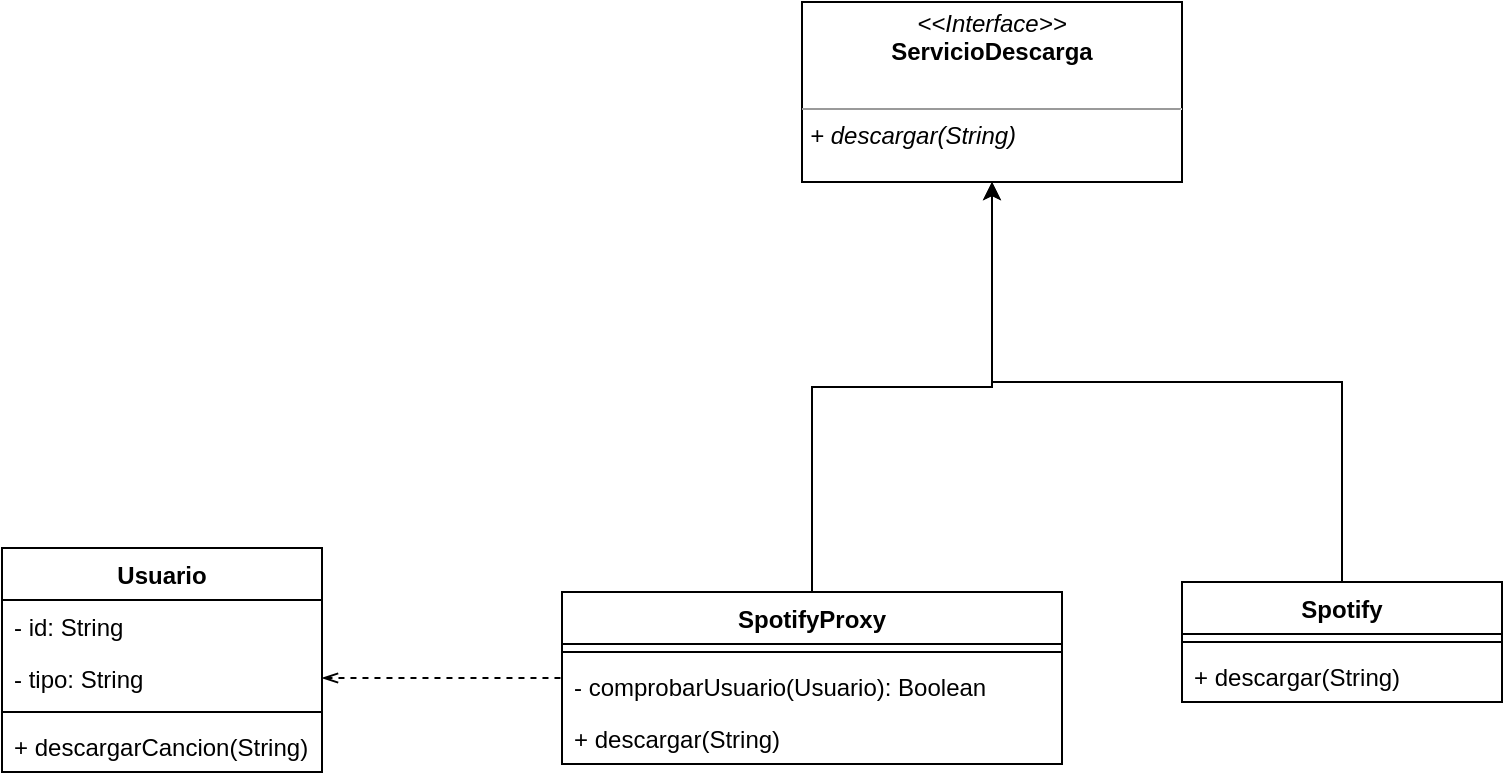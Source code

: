 <mxfile version="14.5.1" type="device"><diagram id="C5RBs43oDa-KdzZeNtuy" name="Page-1"><mxGraphModel dx="1913" dy="806" grid="1" gridSize="10" guides="1" tooltips="1" connect="1" arrows="1" fold="1" page="1" pageScale="1" pageWidth="827" pageHeight="1169" math="0" shadow="0"><root><mxCell id="WIyWlLk6GJQsqaUBKTNV-0"/><mxCell id="WIyWlLk6GJQsqaUBKTNV-1" parent="WIyWlLk6GJQsqaUBKTNV-0"/><mxCell id="yeEVmeMRfYWWTR4oHrcd-26" style="edgeStyle=orthogonalEdgeStyle;rounded=0;orthogonalLoop=1;jettySize=auto;html=1;" edge="1" parent="WIyWlLk6GJQsqaUBKTNV-1" source="yeEVmeMRfYWWTR4oHrcd-4" target="yeEVmeMRfYWWTR4oHrcd-20"><mxGeometry relative="1" as="geometry"/></mxCell><mxCell id="yeEVmeMRfYWWTR4oHrcd-4" value="Spotify" style="swimlane;fontStyle=1;align=center;verticalAlign=top;childLayout=stackLayout;horizontal=1;startSize=26;horizontalStack=0;resizeParent=1;resizeParentMax=0;resizeLast=0;collapsible=1;marginBottom=0;" vertex="1" parent="WIyWlLk6GJQsqaUBKTNV-1"><mxGeometry x="560" y="520" width="160" height="60" as="geometry"/></mxCell><mxCell id="yeEVmeMRfYWWTR4oHrcd-6" value="" style="line;strokeWidth=1;fillColor=none;align=left;verticalAlign=middle;spacingTop=-1;spacingLeft=3;spacingRight=3;rotatable=0;labelPosition=right;points=[];portConstraint=eastwest;" vertex="1" parent="yeEVmeMRfYWWTR4oHrcd-4"><mxGeometry y="26" width="160" height="8" as="geometry"/></mxCell><mxCell id="yeEVmeMRfYWWTR4oHrcd-7" value="+ descargar(String)" style="text;strokeColor=none;fillColor=none;align=left;verticalAlign=top;spacingLeft=4;spacingRight=4;overflow=hidden;rotatable=0;points=[[0,0.5],[1,0.5]];portConstraint=eastwest;" vertex="1" parent="yeEVmeMRfYWWTR4oHrcd-4"><mxGeometry y="34" width="160" height="26" as="geometry"/></mxCell><mxCell id="yeEVmeMRfYWWTR4oHrcd-25" style="edgeStyle=orthogonalEdgeStyle;rounded=0;orthogonalLoop=1;jettySize=auto;html=1;" edge="1" parent="WIyWlLk6GJQsqaUBKTNV-1" source="yeEVmeMRfYWWTR4oHrcd-8" target="yeEVmeMRfYWWTR4oHrcd-20"><mxGeometry relative="1" as="geometry"/></mxCell><mxCell id="yeEVmeMRfYWWTR4oHrcd-8" value="SpotifyProxy" style="swimlane;fontStyle=1;align=center;verticalAlign=top;childLayout=stackLayout;horizontal=1;startSize=26;horizontalStack=0;resizeParent=1;resizeParentMax=0;resizeLast=0;collapsible=1;marginBottom=0;" vertex="1" parent="WIyWlLk6GJQsqaUBKTNV-1"><mxGeometry x="250" y="525" width="250" height="86" as="geometry"/></mxCell><mxCell id="yeEVmeMRfYWWTR4oHrcd-10" value="" style="line;strokeWidth=1;fillColor=none;align=left;verticalAlign=middle;spacingTop=-1;spacingLeft=3;spacingRight=3;rotatable=0;labelPosition=right;points=[];portConstraint=eastwest;" vertex="1" parent="yeEVmeMRfYWWTR4oHrcd-8"><mxGeometry y="26" width="250" height="8" as="geometry"/></mxCell><mxCell id="yeEVmeMRfYWWTR4oHrcd-31" value="- comprobarUsuario(Usuario): Boolean" style="text;strokeColor=none;fillColor=none;align=left;verticalAlign=top;spacingLeft=4;spacingRight=4;overflow=hidden;rotatable=0;points=[[0,0.5],[1,0.5]];portConstraint=eastwest;" vertex="1" parent="yeEVmeMRfYWWTR4oHrcd-8"><mxGeometry y="34" width="250" height="26" as="geometry"/></mxCell><mxCell id="yeEVmeMRfYWWTR4oHrcd-11" value="+ descargar(String)" style="text;strokeColor=none;fillColor=none;align=left;verticalAlign=top;spacingLeft=4;spacingRight=4;overflow=hidden;rotatable=0;points=[[0,0.5],[1,0.5]];portConstraint=eastwest;" vertex="1" parent="yeEVmeMRfYWWTR4oHrcd-8"><mxGeometry y="60" width="250" height="26" as="geometry"/></mxCell><mxCell id="yeEVmeMRfYWWTR4oHrcd-20" value="&lt;p style=&quot;margin: 0px ; margin-top: 4px ; text-align: center&quot;&gt;&lt;i&gt;&amp;lt;&amp;lt;Interface&amp;gt;&amp;gt;&lt;/i&gt;&lt;br&gt;&lt;b&gt;ServicioDescarga&lt;/b&gt;&lt;/p&gt;&lt;br&gt;&lt;hr size=&quot;1&quot;&gt;&lt;p style=&quot;margin: 0px ; margin-left: 4px&quot;&gt;&lt;i&gt;+ descargar(String)&lt;/i&gt;&lt;br&gt;&lt;/p&gt;" style="verticalAlign=top;align=left;overflow=fill;fontSize=12;fontFamily=Helvetica;html=1;" vertex="1" parent="WIyWlLk6GJQsqaUBKTNV-1"><mxGeometry x="370" y="230" width="190" height="90" as="geometry"/></mxCell><mxCell id="yeEVmeMRfYWWTR4oHrcd-21" value="Usuario" style="swimlane;fontStyle=1;align=center;verticalAlign=top;childLayout=stackLayout;horizontal=1;startSize=26;horizontalStack=0;resizeParent=1;resizeParentMax=0;resizeLast=0;collapsible=1;marginBottom=0;" vertex="1" parent="WIyWlLk6GJQsqaUBKTNV-1"><mxGeometry x="-30" y="503" width="160" height="112" as="geometry"/></mxCell><mxCell id="yeEVmeMRfYWWTR4oHrcd-22" value="- id: String" style="text;strokeColor=none;fillColor=none;align=left;verticalAlign=top;spacingLeft=4;spacingRight=4;overflow=hidden;rotatable=0;points=[[0,0.5],[1,0.5]];portConstraint=eastwest;" vertex="1" parent="yeEVmeMRfYWWTR4oHrcd-21"><mxGeometry y="26" width="160" height="26" as="geometry"/></mxCell><mxCell id="yeEVmeMRfYWWTR4oHrcd-28" value="- tipo: String" style="text;strokeColor=none;fillColor=none;align=left;verticalAlign=top;spacingLeft=4;spacingRight=4;overflow=hidden;rotatable=0;points=[[0,0.5],[1,0.5]];portConstraint=eastwest;" vertex="1" parent="yeEVmeMRfYWWTR4oHrcd-21"><mxGeometry y="52" width="160" height="26" as="geometry"/></mxCell><mxCell id="yeEVmeMRfYWWTR4oHrcd-23" value="" style="line;strokeWidth=1;fillColor=none;align=left;verticalAlign=middle;spacingTop=-1;spacingLeft=3;spacingRight=3;rotatable=0;labelPosition=right;points=[];portConstraint=eastwest;" vertex="1" parent="yeEVmeMRfYWWTR4oHrcd-21"><mxGeometry y="78" width="160" height="8" as="geometry"/></mxCell><mxCell id="yeEVmeMRfYWWTR4oHrcd-24" value="+ descargarCancion(String)" style="text;strokeColor=none;fillColor=none;align=left;verticalAlign=top;spacingLeft=4;spacingRight=4;overflow=hidden;rotatable=0;points=[[0,0.5],[1,0.5]];portConstraint=eastwest;" vertex="1" parent="yeEVmeMRfYWWTR4oHrcd-21"><mxGeometry y="86" width="160" height="26" as="geometry"/></mxCell><mxCell id="yeEVmeMRfYWWTR4oHrcd-32" style="edgeStyle=orthogonalEdgeStyle;rounded=0;orthogonalLoop=1;jettySize=auto;html=1;dashed=1;endArrow=none;endFill=0;startArrow=openThin;startFill=0;" edge="1" parent="WIyWlLk6GJQsqaUBKTNV-1" source="yeEVmeMRfYWWTR4oHrcd-28" target="yeEVmeMRfYWWTR4oHrcd-8"><mxGeometry relative="1" as="geometry"/></mxCell></root></mxGraphModel></diagram></mxfile>